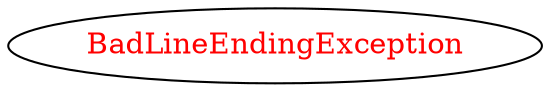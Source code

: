 digraph dependencyGraph {
 concentrate=true;
 ranksep="2.0";
 rankdir="LR"; 
 splines="ortho";
"BadLineEndingException" [fontcolor="red"];
}